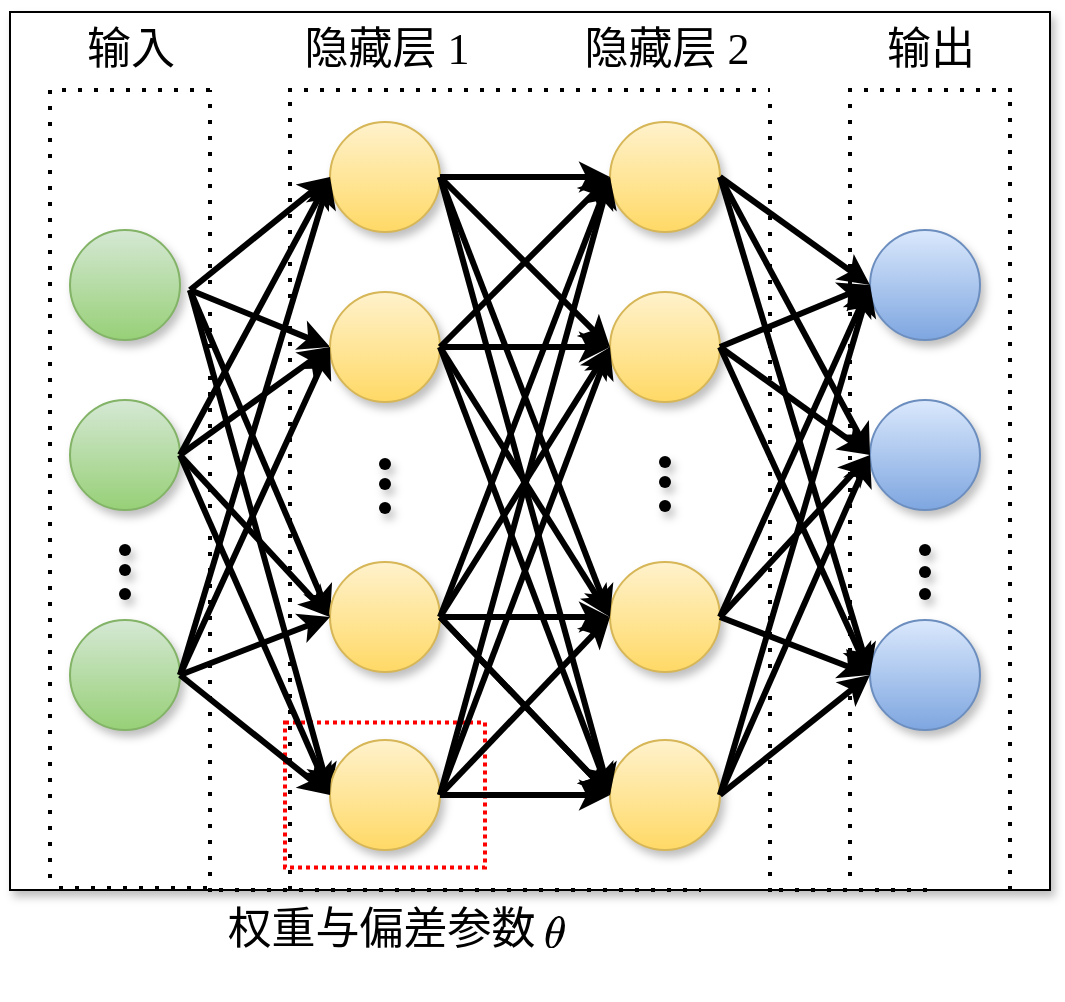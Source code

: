 <mxfile version="24.0.0" type="github">
  <diagram name="第 1 页" id="GS8Echypi8_ovN5q6XIa">
    <mxGraphModel dx="-871" dy="581" grid="1" gridSize="10" guides="1" tooltips="1" connect="1" arrows="1" fold="1" page="1" pageScale="1" pageWidth="827" pageHeight="1169" math="1" shadow="0">
      <root>
        <mxCell id="0" />
        <mxCell id="1" parent="0" />
        <mxCell id="ERxNpiTBxCIuO1M9zN6t-14" value="" style="group" vertex="1" connectable="0" parent="1">
          <mxGeometry x="1910" y="185" width="520" height="500" as="geometry" />
        </mxCell>
        <mxCell id="ERxNpiTBxCIuO1M9zN6t-15" value="" style="rounded=0;whiteSpace=wrap;html=1;shadow=1;glass=0;sketch=0;strokeWidth=1;fontFamily=Times New Roman;fontSize=16;fontColor=#000000;movable=1;resizable=1;rotatable=1;deletable=1;editable=1;connectable=1;container=0;" vertex="1" parent="ERxNpiTBxCIuO1M9zN6t-14">
          <mxGeometry y="6" width="520" height="439" as="geometry" />
        </mxCell>
        <mxCell id="ERxNpiTBxCIuO1M9zN6t-100" value="" style="rounded=0;whiteSpace=wrap;html=1;strokeColor=#FF0000;dashed=1;dashPattern=1 1;strokeWidth=2;" vertex="1" parent="ERxNpiTBxCIuO1M9zN6t-14">
          <mxGeometry x="137.5" y="361.25" width="100" height="72.5" as="geometry" />
        </mxCell>
        <mxCell id="ERxNpiTBxCIuO1M9zN6t-16" value="" style="endArrow=classic;html=1;rounded=0;strokeWidth=3;fontFamily=Times New Roman;fontSize=27;fontColor=#000000;entryX=0;entryY=0.5;entryDx=0;entryDy=0;movable=1;resizable=1;rotatable=1;deletable=1;editable=1;connectable=1;" edge="1" parent="ERxNpiTBxCIuO1M9zN6t-14" target="ERxNpiTBxCIuO1M9zN6t-38">
          <mxGeometry width="50" height="50" relative="1" as="geometry">
            <mxPoint x="90" y="145" as="sourcePoint" />
            <mxPoint x="173.636" y="112.166" as="targetPoint" />
          </mxGeometry>
        </mxCell>
        <mxCell id="ERxNpiTBxCIuO1M9zN6t-17" value="" style="endArrow=classic;html=1;rounded=0;strokeWidth=3;fontFamily=Times New Roman;fontSize=27;fontColor=#000000;entryX=0;entryY=0.5;entryDx=0;entryDy=0;movable=1;resizable=1;rotatable=1;deletable=1;editable=1;connectable=1;" edge="1" parent="ERxNpiTBxCIuO1M9zN6t-14" target="ERxNpiTBxCIuO1M9zN6t-36">
          <mxGeometry width="50" height="50" relative="1" as="geometry">
            <mxPoint x="90" y="145" as="sourcePoint" />
            <mxPoint x="173.636" y="112.166" as="targetPoint" />
          </mxGeometry>
        </mxCell>
        <mxCell id="ERxNpiTBxCIuO1M9zN6t-18" value="" style="endArrow=classic;html=1;rounded=0;strokeWidth=3;fontFamily=Times New Roman;fontSize=27;fontColor=#000000;entryX=0;entryY=0.5;entryDx=0;entryDy=0;movable=1;resizable=1;rotatable=1;deletable=1;editable=1;connectable=1;" edge="1" parent="ERxNpiTBxCIuO1M9zN6t-14" target="ERxNpiTBxCIuO1M9zN6t-37">
          <mxGeometry width="50" height="50" relative="1" as="geometry">
            <mxPoint x="90" y="145" as="sourcePoint" />
            <mxPoint x="170" y="98.5" as="targetPoint" />
          </mxGeometry>
        </mxCell>
        <mxCell id="ERxNpiTBxCIuO1M9zN6t-19" value="" style="endArrow=none;dashed=1;html=1;dashPattern=1 3;strokeWidth=2;rounded=0;fontFamily=Times New Roman;fontSize=27;fontColor=#000000;movable=1;resizable=1;rotatable=1;deletable=1;editable=1;connectable=1;" edge="1" parent="ERxNpiTBxCIuO1M9zN6t-14">
          <mxGeometry width="50" height="50" relative="1" as="geometry">
            <mxPoint x="20" y="439" as="sourcePoint" />
            <mxPoint x="20" y="39" as="targetPoint" />
          </mxGeometry>
        </mxCell>
        <mxCell id="ERxNpiTBxCIuO1M9zN6t-20" value="" style="endArrow=none;dashed=1;html=1;dashPattern=1 3;strokeWidth=2;rounded=0;fontFamily=Times New Roman;fontSize=27;fontColor=#000000;movable=1;resizable=1;rotatable=1;deletable=1;editable=1;connectable=1;" edge="1" parent="ERxNpiTBxCIuO1M9zN6t-14">
          <mxGeometry width="50" height="50" relative="1" as="geometry">
            <mxPoint x="24.5" y="444" as="sourcePoint" />
            <mxPoint x="104.5" y="444" as="targetPoint" />
          </mxGeometry>
        </mxCell>
        <mxCell id="ERxNpiTBxCIuO1M9zN6t-21" value="" style="endArrow=none;dashed=1;html=1;dashPattern=1 3;strokeWidth=2;rounded=0;fontFamily=Times New Roman;fontSize=27;fontColor=#000000;movable=1;resizable=1;rotatable=1;deletable=1;editable=1;connectable=1;" edge="1" parent="ERxNpiTBxCIuO1M9zN6t-14">
          <mxGeometry width="50" height="50" relative="1" as="geometry">
            <mxPoint x="100" y="446" as="sourcePoint" />
            <mxPoint x="100" y="45" as="targetPoint" />
          </mxGeometry>
        </mxCell>
        <mxCell id="ERxNpiTBxCIuO1M9zN6t-22" value="" style="endArrow=none;dashed=1;html=1;dashPattern=1 3;strokeWidth=2;rounded=0;fontFamily=Times New Roman;fontSize=22;fontColor=#000000;movable=1;resizable=1;rotatable=1;deletable=1;editable=1;connectable=1;" edge="1" parent="ERxNpiTBxCIuO1M9zN6t-14">
          <mxGeometry width="50" height="50" relative="1" as="geometry">
            <mxPoint x="26" y="45" as="sourcePoint" />
            <mxPoint x="106" y="45" as="targetPoint" />
          </mxGeometry>
        </mxCell>
        <mxCell id="ERxNpiTBxCIuO1M9zN6t-23" value="&lt;font style=&quot;font-size: 22px;&quot;&gt;输入&lt;/font&gt;" style="text;html=1;align=center;verticalAlign=middle;resizable=1;points=[];autosize=1;strokeColor=none;fillColor=none;fontSize=20;fontFamily=Times New Roman;fontColor=#000000;shadow=1;glass=0;sketch=0;strokeWidth=1;movable=1;rotatable=1;deletable=1;editable=1;connectable=1;container=0;" vertex="1" parent="ERxNpiTBxCIuO1M9zN6t-14">
          <mxGeometry x="25" y="5" width="70" height="40" as="geometry" />
        </mxCell>
        <mxCell id="ERxNpiTBxCIuO1M9zN6t-24" value="" style="endArrow=none;dashed=1;html=1;dashPattern=1 3;strokeWidth=2;rounded=0;fontFamily=Times New Roman;fontSize=27;fontColor=#000000;movable=1;resizable=1;rotatable=1;deletable=1;editable=1;connectable=1;" edge="1" parent="ERxNpiTBxCIuO1M9zN6t-14">
          <mxGeometry width="50" height="50" relative="1" as="geometry">
            <mxPoint x="140" y="445" as="sourcePoint" />
            <mxPoint x="140" y="45" as="targetPoint" />
          </mxGeometry>
        </mxCell>
        <mxCell id="ERxNpiTBxCIuO1M9zN6t-25" value="" style="endArrow=none;dashed=1;html=1;dashPattern=1 3;strokeWidth=2;rounded=0;fontFamily=Times New Roman;fontSize=27;fontColor=#000000;movable=1;resizable=1;rotatable=1;deletable=1;editable=1;connectable=1;" edge="1" parent="ERxNpiTBxCIuO1M9zN6t-14">
          <mxGeometry width="50" height="50" relative="1" as="geometry">
            <mxPoint x="104.5" y="445" as="sourcePoint" />
            <mxPoint x="345.5" y="445" as="targetPoint" />
          </mxGeometry>
        </mxCell>
        <mxCell id="ERxNpiTBxCIuO1M9zN6t-26" value="" style="endArrow=none;dashed=1;html=1;dashPattern=1 3;strokeWidth=2;rounded=0;fontFamily=Times New Roman;fontSize=27;fontColor=#000000;movable=1;resizable=1;rotatable=1;deletable=1;editable=1;connectable=1;" edge="1" parent="ERxNpiTBxCIuO1M9zN6t-14">
          <mxGeometry width="50" height="50" relative="1" as="geometry">
            <mxPoint x="139" y="45" as="sourcePoint" />
            <mxPoint x="380" y="45" as="targetPoint" />
          </mxGeometry>
        </mxCell>
        <mxCell id="ERxNpiTBxCIuO1M9zN6t-27" value="&lt;font style=&quot;font-size: 22px;&quot;&gt;隐藏层 1&lt;/font&gt;" style="text;html=1;align=center;verticalAlign=middle;resizable=1;points=[];autosize=1;strokeColor=none;fillColor=none;fontSize=20;fontFamily=Times New Roman;fontColor=#000000;shadow=1;glass=0;sketch=0;strokeWidth=1;movable=1;rotatable=1;deletable=1;editable=1;connectable=1;container=0;" vertex="1" parent="ERxNpiTBxCIuO1M9zN6t-14">
          <mxGeometry x="132.5" y="5" width="110" height="40" as="geometry" />
        </mxCell>
        <mxCell id="ERxNpiTBxCIuO1M9zN6t-28" value="" style="endArrow=none;dashed=1;html=1;dashPattern=1 3;strokeWidth=2;rounded=0;fontFamily=Times New Roman;fontSize=27;fontColor=#000000;movable=1;resizable=1;rotatable=1;deletable=1;editable=1;connectable=1;" edge="1" parent="ERxNpiTBxCIuO1M9zN6t-14">
          <mxGeometry width="50" height="50" relative="1" as="geometry">
            <mxPoint x="500" y="445" as="sourcePoint" />
            <mxPoint x="500" y="45" as="targetPoint" />
          </mxGeometry>
        </mxCell>
        <mxCell id="ERxNpiTBxCIuO1M9zN6t-29" value="" style="endArrow=none;dashed=1;html=1;dashPattern=1 3;strokeWidth=2;rounded=0;fontFamily=Times New Roman;fontSize=27;fontColor=#000000;movable=1;resizable=1;rotatable=1;deletable=1;editable=1;connectable=1;" edge="1" parent="ERxNpiTBxCIuO1M9zN6t-14">
          <mxGeometry width="50" height="50" relative="1" as="geometry">
            <mxPoint x="384.5" y="445" as="sourcePoint" />
            <mxPoint x="464.5" y="445" as="targetPoint" />
          </mxGeometry>
        </mxCell>
        <mxCell id="ERxNpiTBxCIuO1M9zN6t-30" value="" style="endArrow=none;dashed=1;html=1;dashPattern=1 3;strokeWidth=2;rounded=0;fontFamily=Times New Roman;fontSize=27;fontColor=#000000;movable=1;resizable=1;rotatable=1;deletable=1;editable=1;connectable=1;" edge="1" parent="ERxNpiTBxCIuO1M9zN6t-14">
          <mxGeometry width="50" height="50" relative="1" as="geometry">
            <mxPoint x="427" y="45" as="sourcePoint" />
            <mxPoint x="507" y="45" as="targetPoint" />
          </mxGeometry>
        </mxCell>
        <mxCell id="ERxNpiTBxCIuO1M9zN6t-31" value="&lt;font style=&quot;font-size: 22px;&quot;&gt;输出&lt;/font&gt;" style="text;html=1;align=center;verticalAlign=middle;resizable=1;points=[];autosize=1;strokeColor=none;fillColor=none;fontSize=20;fontFamily=Times New Roman;fontColor=#000000;shadow=1;glass=0;sketch=0;strokeWidth=1;movable=1;rotatable=1;deletable=1;editable=1;connectable=1;container=0;" vertex="1" parent="ERxNpiTBxCIuO1M9zN6t-14">
          <mxGeometry x="425" y="5" width="70" height="40" as="geometry" />
        </mxCell>
        <mxCell id="ERxNpiTBxCIuO1M9zN6t-32" value="" style="ellipse;whiteSpace=wrap;html=1;aspect=fixed;shadow=1;glass=0;sketch=0;strokeWidth=1;fontFamily=Times New Roman;fontSize=27;fillColor=#d5e8d4;strokeColor=#82b366;gradientColor=#97d077;movable=1;resizable=1;rotatable=1;deletable=1;editable=1;connectable=1;container=0;" vertex="1" parent="ERxNpiTBxCIuO1M9zN6t-14">
          <mxGeometry x="30" y="115" width="55" height="55" as="geometry" />
        </mxCell>
        <mxCell id="ERxNpiTBxCIuO1M9zN6t-33" value="" style="ellipse;whiteSpace=wrap;html=1;aspect=fixed;shadow=1;glass=0;sketch=0;strokeWidth=1;fontFamily=Times New Roman;fontSize=27;fillColor=#d5e8d4;strokeColor=#82b366;gradientColor=#97d077;movable=1;resizable=1;rotatable=1;deletable=1;editable=1;connectable=1;container=0;" vertex="1" parent="ERxNpiTBxCIuO1M9zN6t-14">
          <mxGeometry x="30" y="200" width="55" height="55" as="geometry" />
        </mxCell>
        <mxCell id="ERxNpiTBxCIuO1M9zN6t-34" value="" style="ellipse;whiteSpace=wrap;html=1;aspect=fixed;shadow=1;glass=0;sketch=0;strokeWidth=1;fontFamily=Times New Roman;fontSize=27;fillColor=#d5e8d4;strokeColor=#82b366;gradientColor=#97d077;movable=1;resizable=1;rotatable=1;deletable=1;editable=1;connectable=1;container=0;" vertex="1" parent="ERxNpiTBxCIuO1M9zN6t-14">
          <mxGeometry x="30" y="310" width="55" height="55" as="geometry" />
        </mxCell>
        <mxCell id="ERxNpiTBxCIuO1M9zN6t-35" value="" style="ellipse;whiteSpace=wrap;html=1;aspect=fixed;shadow=1;glass=0;sketch=0;strokeWidth=1;fontFamily=Times New Roman;fontSize=27;fillColor=#fff2cc;strokeColor=#d6b656;gradientColor=#ffd966;movable=1;resizable=1;rotatable=1;deletable=1;editable=1;connectable=1;container=0;" vertex="1" parent="ERxNpiTBxCIuO1M9zN6t-14">
          <mxGeometry x="160" y="61" width="55" height="55" as="geometry" />
        </mxCell>
        <mxCell id="ERxNpiTBxCIuO1M9zN6t-36" value="" style="ellipse;whiteSpace=wrap;html=1;aspect=fixed;shadow=1;glass=0;sketch=0;strokeWidth=1;fontFamily=Times New Roman;fontSize=27;fillColor=#fff2cc;strokeColor=#d6b656;gradientColor=#ffd966;movable=1;resizable=1;rotatable=1;deletable=1;editable=1;connectable=1;container=0;" vertex="1" parent="ERxNpiTBxCIuO1M9zN6t-14">
          <mxGeometry x="160" y="146" width="55" height="55" as="geometry" />
        </mxCell>
        <mxCell id="ERxNpiTBxCIuO1M9zN6t-37" value="" style="ellipse;whiteSpace=wrap;html=1;aspect=fixed;shadow=1;glass=0;sketch=0;strokeWidth=1;fontFamily=Times New Roman;fontSize=27;fillColor=#fff2cc;strokeColor=#d6b656;gradientColor=#ffd966;movable=1;resizable=1;rotatable=1;deletable=1;editable=1;connectable=1;container=0;" vertex="1" parent="ERxNpiTBxCIuO1M9zN6t-14">
          <mxGeometry x="160" y="281" width="55" height="55" as="geometry" />
        </mxCell>
        <mxCell id="ERxNpiTBxCIuO1M9zN6t-38" value="" style="ellipse;whiteSpace=wrap;html=1;aspect=fixed;shadow=1;glass=0;sketch=0;strokeWidth=1;fontFamily=Times New Roman;fontSize=27;fillColor=#fff2cc;strokeColor=#d6b656;gradientColor=#ffd966;movable=1;resizable=1;rotatable=1;deletable=1;editable=1;connectable=1;container=0;" vertex="1" parent="ERxNpiTBxCIuO1M9zN6t-14">
          <mxGeometry x="160" y="370" width="55" height="55" as="geometry" />
        </mxCell>
        <mxCell id="ERxNpiTBxCIuO1M9zN6t-39" value="" style="ellipse;whiteSpace=wrap;html=1;aspect=fixed;shadow=1;glass=0;sketch=0;strokeWidth=1;fontFamily=Times New Roman;fontSize=27;fillColor=#fff2cc;strokeColor=#d6b656;gradientColor=#ffd966;movable=1;resizable=1;rotatable=1;deletable=1;editable=1;connectable=1;container=0;" vertex="1" parent="ERxNpiTBxCIuO1M9zN6t-14">
          <mxGeometry x="300" y="61" width="55" height="55" as="geometry" />
        </mxCell>
        <mxCell id="ERxNpiTBxCIuO1M9zN6t-40" value="" style="ellipse;whiteSpace=wrap;html=1;aspect=fixed;shadow=1;glass=0;sketch=0;strokeWidth=1;fontFamily=Times New Roman;fontSize=27;fillColor=#fff2cc;strokeColor=#d6b656;gradientColor=#ffd966;movable=1;resizable=1;rotatable=1;deletable=1;editable=1;connectable=1;container=0;" vertex="1" parent="ERxNpiTBxCIuO1M9zN6t-14">
          <mxGeometry x="300" y="146" width="55" height="55" as="geometry" />
        </mxCell>
        <mxCell id="ERxNpiTBxCIuO1M9zN6t-41" value="" style="ellipse;whiteSpace=wrap;html=1;aspect=fixed;shadow=1;glass=0;sketch=0;strokeWidth=1;fontFamily=Times New Roman;fontSize=27;fillColor=#fff2cc;strokeColor=#d6b656;gradientColor=#ffd966;movable=1;resizable=1;rotatable=1;deletable=1;editable=1;connectable=1;container=0;" vertex="1" parent="ERxNpiTBxCIuO1M9zN6t-14">
          <mxGeometry x="300" y="281" width="55" height="55" as="geometry" />
        </mxCell>
        <mxCell id="ERxNpiTBxCIuO1M9zN6t-42" value="" style="ellipse;whiteSpace=wrap;html=1;aspect=fixed;shadow=1;glass=0;sketch=0;strokeWidth=1;fontFamily=Times New Roman;fontSize=27;fillColor=#fff2cc;strokeColor=#d6b656;gradientColor=#ffd966;movable=1;resizable=1;rotatable=1;deletable=1;editable=1;connectable=1;container=0;" vertex="1" parent="ERxNpiTBxCIuO1M9zN6t-14">
          <mxGeometry x="300" y="370" width="55" height="55" as="geometry" />
        </mxCell>
        <mxCell id="ERxNpiTBxCIuO1M9zN6t-43" value="" style="ellipse;whiteSpace=wrap;html=1;aspect=fixed;shadow=1;glass=0;sketch=0;strokeWidth=1;fontFamily=Times New Roman;fontSize=27;fillColor=#dae8fc;strokeColor=#6c8ebf;gradientColor=#7ea6e0;movable=1;resizable=1;rotatable=1;deletable=1;editable=1;connectable=1;container=0;" vertex="1" parent="ERxNpiTBxCIuO1M9zN6t-14">
          <mxGeometry x="430" y="115" width="55" height="55" as="geometry" />
        </mxCell>
        <mxCell id="ERxNpiTBxCIuO1M9zN6t-44" value="" style="ellipse;whiteSpace=wrap;html=1;aspect=fixed;shadow=1;glass=0;sketch=0;strokeWidth=1;fontFamily=Times New Roman;fontSize=27;fillColor=#dae8fc;strokeColor=#6c8ebf;gradientColor=#7ea6e0;movable=1;resizable=1;rotatable=1;deletable=1;editable=1;connectable=1;container=0;" vertex="1" parent="ERxNpiTBxCIuO1M9zN6t-14">
          <mxGeometry x="430" y="200" width="55" height="55" as="geometry" />
        </mxCell>
        <mxCell id="ERxNpiTBxCIuO1M9zN6t-45" value="" style="ellipse;whiteSpace=wrap;html=1;aspect=fixed;shadow=1;glass=0;sketch=0;strokeWidth=1;fontFamily=Times New Roman;fontSize=27;fillColor=#dae8fc;strokeColor=#6c8ebf;gradientColor=#7ea6e0;movable=1;resizable=1;rotatable=1;deletable=1;editable=1;connectable=1;container=0;" vertex="1" parent="ERxNpiTBxCIuO1M9zN6t-14">
          <mxGeometry x="430" y="310" width="55" height="55" as="geometry" />
        </mxCell>
        <mxCell id="ERxNpiTBxCIuO1M9zN6t-46" value="" style="endArrow=classic;html=1;rounded=0;strokeWidth=3;fontFamily=Times New Roman;fontSize=27;fontColor=#000000;entryX=0;entryY=0.5;entryDx=0;entryDy=0;movable=1;resizable=1;rotatable=1;deletable=1;editable=1;connectable=1;" edge="1" parent="ERxNpiTBxCIuO1M9zN6t-14" target="ERxNpiTBxCIuO1M9zN6t-35">
          <mxGeometry width="50" height="50" relative="1" as="geometry">
            <mxPoint x="90" y="145" as="sourcePoint" />
            <mxPoint x="140" y="85" as="targetPoint" />
          </mxGeometry>
        </mxCell>
        <mxCell id="ERxNpiTBxCIuO1M9zN6t-47" value="" style="shape=waypoint;sketch=0;fillStyle=solid;size=6;pointerEvents=1;points=[];fillColor=none;resizable=1;rotatable=1;perimeter=centerPerimeter;snapToPoint=1;shadow=1;glass=0;strokeWidth=1;fontFamily=Times New Roman;fontSize=27;fontColor=#000000;movable=1;deletable=1;editable=1;connectable=1;container=0;" vertex="1" parent="ERxNpiTBxCIuO1M9zN6t-14">
          <mxGeometry x="37.5" y="255" width="40" height="40" as="geometry" />
        </mxCell>
        <mxCell id="ERxNpiTBxCIuO1M9zN6t-48" value="" style="shape=waypoint;sketch=0;fillStyle=solid;size=6;pointerEvents=1;points=[];fillColor=none;resizable=1;rotatable=1;perimeter=centerPerimeter;snapToPoint=1;shadow=1;glass=0;strokeWidth=1;fontFamily=Times New Roman;fontSize=27;fontColor=#000000;movable=1;deletable=1;editable=1;connectable=1;container=0;" vertex="1" parent="ERxNpiTBxCIuO1M9zN6t-14">
          <mxGeometry x="37.5" y="265" width="40" height="40" as="geometry" />
        </mxCell>
        <mxCell id="ERxNpiTBxCIuO1M9zN6t-49" value="" style="shape=waypoint;sketch=0;fillStyle=solid;size=6;pointerEvents=1;points=[];fillColor=none;resizable=1;rotatable=1;perimeter=centerPerimeter;snapToPoint=1;shadow=1;glass=0;strokeWidth=1;fontFamily=Times New Roman;fontSize=27;fontColor=#000000;movable=1;deletable=1;editable=1;connectable=1;container=0;" vertex="1" parent="ERxNpiTBxCIuO1M9zN6t-14">
          <mxGeometry x="37.5" y="277" width="40" height="40" as="geometry" />
        </mxCell>
        <mxCell id="ERxNpiTBxCIuO1M9zN6t-50" value="" style="shape=waypoint;sketch=0;fillStyle=solid;size=6;pointerEvents=1;points=[];fillColor=none;resizable=1;rotatable=1;perimeter=centerPerimeter;snapToPoint=1;shadow=1;glass=0;strokeWidth=1;fontFamily=Times New Roman;fontSize=27;fontColor=#000000;movable=1;deletable=1;editable=1;connectable=1;container=0;" vertex="1" parent="ERxNpiTBxCIuO1M9zN6t-14">
          <mxGeometry x="437.5" y="255" width="40" height="40" as="geometry" />
        </mxCell>
        <mxCell id="ERxNpiTBxCIuO1M9zN6t-51" value="" style="shape=waypoint;sketch=0;fillStyle=solid;size=6;pointerEvents=1;points=[];fillColor=none;resizable=1;rotatable=1;perimeter=centerPerimeter;snapToPoint=1;shadow=1;glass=0;strokeWidth=1;fontFamily=Times New Roman;fontSize=27;fontColor=#000000;movable=1;deletable=1;editable=1;connectable=1;container=0;" vertex="1" parent="ERxNpiTBxCIuO1M9zN6t-14">
          <mxGeometry x="437.5" y="266" width="40" height="40" as="geometry" />
        </mxCell>
        <mxCell id="ERxNpiTBxCIuO1M9zN6t-52" value="" style="shape=waypoint;sketch=0;fillStyle=solid;size=6;pointerEvents=1;points=[];fillColor=none;resizable=1;rotatable=1;perimeter=centerPerimeter;snapToPoint=1;shadow=1;glass=0;strokeWidth=1;fontFamily=Times New Roman;fontSize=27;fontColor=#000000;movable=1;deletable=1;editable=1;connectable=1;container=0;" vertex="1" parent="ERxNpiTBxCIuO1M9zN6t-14">
          <mxGeometry x="437.5" y="277" width="40" height="40" as="geometry" />
        </mxCell>
        <mxCell id="ERxNpiTBxCIuO1M9zN6t-53" value="" style="endArrow=classic;html=1;rounded=0;strokeWidth=3;fontFamily=Times New Roman;fontSize=27;fontColor=#000000;entryX=0;entryY=0.5;entryDx=0;entryDy=0;exitX=1;exitY=0.5;exitDx=0;exitDy=0;movable=1;resizable=1;rotatable=1;deletable=1;editable=1;connectable=1;" edge="1" parent="ERxNpiTBxCIuO1M9zN6t-14" source="ERxNpiTBxCIuO1M9zN6t-33" target="ERxNpiTBxCIuO1M9zN6t-35">
          <mxGeometry width="50" height="50" relative="1" as="geometry">
            <mxPoint x="100" y="155" as="sourcePoint" />
            <mxPoint x="170.0" y="98.5" as="targetPoint" />
          </mxGeometry>
        </mxCell>
        <mxCell id="ERxNpiTBxCIuO1M9zN6t-54" value="" style="endArrow=classic;html=1;rounded=0;strokeWidth=3;fontFamily=Times New Roman;fontSize=27;fontColor=#000000;entryX=0;entryY=0.5;entryDx=0;entryDy=0;exitX=1;exitY=0.5;exitDx=0;exitDy=0;movable=1;resizable=1;rotatable=1;deletable=1;editable=1;connectable=1;" edge="1" parent="ERxNpiTBxCIuO1M9zN6t-14" source="ERxNpiTBxCIuO1M9zN6t-33" target="ERxNpiTBxCIuO1M9zN6t-36">
          <mxGeometry width="50" height="50" relative="1" as="geometry">
            <mxPoint x="110" y="165" as="sourcePoint" />
            <mxPoint x="180.0" y="108.5" as="targetPoint" />
          </mxGeometry>
        </mxCell>
        <mxCell id="ERxNpiTBxCIuO1M9zN6t-55" value="" style="endArrow=classic;html=1;rounded=0;strokeWidth=3;fontFamily=Times New Roman;fontSize=27;fontColor=#000000;entryX=0;entryY=0.5;entryDx=0;entryDy=0;exitX=1;exitY=0.5;exitDx=0;exitDy=0;movable=1;resizable=1;rotatable=1;deletable=1;editable=1;connectable=1;" edge="1" parent="ERxNpiTBxCIuO1M9zN6t-14" source="ERxNpiTBxCIuO1M9zN6t-33" target="ERxNpiTBxCIuO1M9zN6t-37">
          <mxGeometry width="50" height="50" relative="1" as="geometry">
            <mxPoint x="95.0" y="237.5" as="sourcePoint" />
            <mxPoint x="170.0" y="183.5" as="targetPoint" />
          </mxGeometry>
        </mxCell>
        <mxCell id="ERxNpiTBxCIuO1M9zN6t-56" value="" style="endArrow=classic;html=1;rounded=0;strokeWidth=3;fontFamily=Times New Roman;fontSize=27;fontColor=#000000;entryX=0;entryY=0.5;entryDx=0;entryDy=0;exitX=1;exitY=0.5;exitDx=0;exitDy=0;movable=1;resizable=1;rotatable=1;deletable=1;editable=1;connectable=1;" edge="1" parent="ERxNpiTBxCIuO1M9zN6t-14" source="ERxNpiTBxCIuO1M9zN6t-33" target="ERxNpiTBxCIuO1M9zN6t-38">
          <mxGeometry width="50" height="50" relative="1" as="geometry">
            <mxPoint x="105.0" y="247.5" as="sourcePoint" />
            <mxPoint x="180.0" y="193.5" as="targetPoint" />
          </mxGeometry>
        </mxCell>
        <mxCell id="ERxNpiTBxCIuO1M9zN6t-57" value="" style="endArrow=classic;html=1;rounded=0;strokeWidth=3;fontFamily=Times New Roman;fontSize=27;fontColor=#000000;entryX=0;entryY=0.5;entryDx=0;entryDy=0;exitX=1;exitY=0.5;exitDx=0;exitDy=0;movable=1;resizable=1;rotatable=1;deletable=1;editable=1;connectable=1;" edge="1" parent="ERxNpiTBxCIuO1M9zN6t-14" source="ERxNpiTBxCIuO1M9zN6t-34" target="ERxNpiTBxCIuO1M9zN6t-35">
          <mxGeometry width="50" height="50" relative="1" as="geometry">
            <mxPoint x="115.0" y="257.5" as="sourcePoint" />
            <mxPoint x="190.0" y="203.5" as="targetPoint" />
          </mxGeometry>
        </mxCell>
        <mxCell id="ERxNpiTBxCIuO1M9zN6t-58" value="" style="endArrow=classic;html=1;rounded=0;strokeWidth=3;fontFamily=Times New Roman;fontSize=27;fontColor=#000000;entryX=0;entryY=0.5;entryDx=0;entryDy=0;exitX=1;exitY=0.5;exitDx=0;exitDy=0;movable=1;resizable=1;rotatable=1;deletable=1;editable=1;connectable=1;" edge="1" parent="ERxNpiTBxCIuO1M9zN6t-14" source="ERxNpiTBxCIuO1M9zN6t-34" target="ERxNpiTBxCIuO1M9zN6t-36">
          <mxGeometry width="50" height="50" relative="1" as="geometry">
            <mxPoint x="125.0" y="267.5" as="sourcePoint" />
            <mxPoint x="200.0" y="213.5" as="targetPoint" />
          </mxGeometry>
        </mxCell>
        <mxCell id="ERxNpiTBxCIuO1M9zN6t-59" value="" style="endArrow=classic;html=1;rounded=0;strokeWidth=3;fontFamily=Times New Roman;fontSize=27;fontColor=#000000;entryX=0;entryY=0.5;entryDx=0;entryDy=0;exitX=1;exitY=0.5;exitDx=0;exitDy=0;movable=1;resizable=1;rotatable=1;deletable=1;editable=1;connectable=1;" edge="1" parent="ERxNpiTBxCIuO1M9zN6t-14" source="ERxNpiTBxCIuO1M9zN6t-34" target="ERxNpiTBxCIuO1M9zN6t-37">
          <mxGeometry width="50" height="50" relative="1" as="geometry">
            <mxPoint x="135.0" y="277.5" as="sourcePoint" />
            <mxPoint x="210.0" y="223.5" as="targetPoint" />
          </mxGeometry>
        </mxCell>
        <mxCell id="ERxNpiTBxCIuO1M9zN6t-60" value="" style="endArrow=classic;html=1;rounded=0;strokeWidth=3;fontFamily=Times New Roman;fontSize=27;fontColor=#000000;entryX=0;entryY=0.5;entryDx=0;entryDy=0;exitX=1;exitY=0.5;exitDx=0;exitDy=0;movable=1;resizable=1;rotatable=1;deletable=1;editable=1;connectable=1;" edge="1" parent="ERxNpiTBxCIuO1M9zN6t-14" source="ERxNpiTBxCIuO1M9zN6t-34" target="ERxNpiTBxCIuO1M9zN6t-38">
          <mxGeometry width="50" height="50" relative="1" as="geometry">
            <mxPoint x="145.0" y="287.5" as="sourcePoint" />
            <mxPoint x="220.0" y="233.5" as="targetPoint" />
          </mxGeometry>
        </mxCell>
        <mxCell id="ERxNpiTBxCIuO1M9zN6t-61" value="" style="endArrow=classic;html=1;rounded=0;strokeWidth=3;fontFamily=Times New Roman;fontSize=27;fontColor=#000000;exitX=1;exitY=0.5;exitDx=0;exitDy=0;movable=1;resizable=1;rotatable=1;deletable=1;editable=1;connectable=1;" edge="1" parent="ERxNpiTBxCIuO1M9zN6t-14" source="ERxNpiTBxCIuO1M9zN6t-35" target="ERxNpiTBxCIuO1M9zN6t-39">
          <mxGeometry width="50" height="50" relative="1" as="geometry">
            <mxPoint x="155.0" y="297.5" as="sourcePoint" />
            <mxPoint x="230.0" y="243.5" as="targetPoint" />
          </mxGeometry>
        </mxCell>
        <mxCell id="ERxNpiTBxCIuO1M9zN6t-62" value="" style="endArrow=classic;html=1;rounded=0;strokeWidth=3;fontFamily=Times New Roman;fontSize=27;fontColor=#000000;exitX=1;exitY=0.5;exitDx=0;exitDy=0;entryX=0;entryY=0.5;entryDx=0;entryDy=0;movable=1;resizable=1;rotatable=1;deletable=1;editable=1;connectable=1;" edge="1" parent="ERxNpiTBxCIuO1M9zN6t-14" source="ERxNpiTBxCIuO1M9zN6t-35" target="ERxNpiTBxCIuO1M9zN6t-40">
          <mxGeometry width="50" height="50" relative="1" as="geometry">
            <mxPoint x="225.0" y="98.5" as="sourcePoint" />
            <mxPoint x="310.0" y="98.5" as="targetPoint" />
          </mxGeometry>
        </mxCell>
        <mxCell id="ERxNpiTBxCIuO1M9zN6t-63" value="" style="endArrow=classic;html=1;rounded=0;strokeWidth=3;fontFamily=Times New Roman;fontSize=27;fontColor=#000000;exitX=1;exitY=0.5;exitDx=0;exitDy=0;entryX=0;entryY=0.5;entryDx=0;entryDy=0;movable=1;resizable=1;rotatable=1;deletable=1;editable=1;connectable=1;" edge="1" parent="ERxNpiTBxCIuO1M9zN6t-14" source="ERxNpiTBxCIuO1M9zN6t-35" target="ERxNpiTBxCIuO1M9zN6t-41">
          <mxGeometry width="50" height="50" relative="1" as="geometry">
            <mxPoint x="235.0" y="108.5" as="sourcePoint" />
            <mxPoint x="320.0" y="108.5" as="targetPoint" />
          </mxGeometry>
        </mxCell>
        <mxCell id="ERxNpiTBxCIuO1M9zN6t-64" value="" style="endArrow=classic;html=1;rounded=0;strokeWidth=3;fontFamily=Times New Roman;fontSize=27;fontColor=#000000;exitX=1;exitY=0.5;exitDx=0;exitDy=0;entryX=0;entryY=0.5;entryDx=0;entryDy=0;movable=1;resizable=1;rotatable=1;deletable=1;editable=1;connectable=1;" edge="1" parent="ERxNpiTBxCIuO1M9zN6t-14" source="ERxNpiTBxCIuO1M9zN6t-35" target="ERxNpiTBxCIuO1M9zN6t-42">
          <mxGeometry width="50" height="50" relative="1" as="geometry">
            <mxPoint x="245.0" y="118.5" as="sourcePoint" />
            <mxPoint x="330.0" y="118.5" as="targetPoint" />
          </mxGeometry>
        </mxCell>
        <mxCell id="ERxNpiTBxCIuO1M9zN6t-65" value="" style="endArrow=classic;html=1;rounded=0;strokeWidth=3;fontFamily=Times New Roman;fontSize=27;fontColor=#000000;exitX=1;exitY=0.5;exitDx=0;exitDy=0;entryX=0;entryY=0.5;entryDx=0;entryDy=0;movable=1;resizable=1;rotatable=1;deletable=1;editable=1;connectable=1;" edge="1" parent="ERxNpiTBxCIuO1M9zN6t-14" source="ERxNpiTBxCIuO1M9zN6t-36" target="ERxNpiTBxCIuO1M9zN6t-39">
          <mxGeometry width="50" height="50" relative="1" as="geometry">
            <mxPoint x="255.0" y="128.5" as="sourcePoint" />
            <mxPoint x="340.0" y="128.5" as="targetPoint" />
          </mxGeometry>
        </mxCell>
        <mxCell id="ERxNpiTBxCIuO1M9zN6t-66" value="" style="endArrow=classic;html=1;rounded=0;strokeWidth=3;fontFamily=Times New Roman;fontSize=27;fontColor=#000000;exitX=1;exitY=0.5;exitDx=0;exitDy=0;entryX=0;entryY=0.5;entryDx=0;entryDy=0;movable=1;resizable=1;rotatable=1;deletable=1;editable=1;connectable=1;" edge="1" parent="ERxNpiTBxCIuO1M9zN6t-14" source="ERxNpiTBxCIuO1M9zN6t-36" target="ERxNpiTBxCIuO1M9zN6t-41">
          <mxGeometry width="50" height="50" relative="1" as="geometry">
            <mxPoint x="265.0" y="138.5" as="sourcePoint" />
            <mxPoint x="350.0" y="138.5" as="targetPoint" />
          </mxGeometry>
        </mxCell>
        <mxCell id="ERxNpiTBxCIuO1M9zN6t-67" value="" style="endArrow=classic;html=1;rounded=0;strokeWidth=3;fontFamily=Times New Roman;fontSize=27;fontColor=#000000;exitX=1;exitY=0.5;exitDx=0;exitDy=0;entryX=0;entryY=0.5;entryDx=0;entryDy=0;movable=1;resizable=1;rotatable=1;deletable=1;editable=1;connectable=1;" edge="1" parent="ERxNpiTBxCIuO1M9zN6t-14" source="ERxNpiTBxCIuO1M9zN6t-36" target="ERxNpiTBxCIuO1M9zN6t-42">
          <mxGeometry width="50" height="50" relative="1" as="geometry">
            <mxPoint x="275.0" y="148.5" as="sourcePoint" />
            <mxPoint x="360.0" y="148.5" as="targetPoint" />
          </mxGeometry>
        </mxCell>
        <mxCell id="ERxNpiTBxCIuO1M9zN6t-68" value="" style="endArrow=classic;html=1;rounded=0;strokeWidth=3;fontFamily=Times New Roman;fontSize=27;fontColor=#000000;exitX=1;exitY=0.5;exitDx=0;exitDy=0;entryX=0;entryY=0.5;entryDx=0;entryDy=0;movable=1;resizable=1;rotatable=1;deletable=1;editable=1;connectable=1;" edge="1" parent="ERxNpiTBxCIuO1M9zN6t-14" source="ERxNpiTBxCIuO1M9zN6t-36" target="ERxNpiTBxCIuO1M9zN6t-40">
          <mxGeometry width="50" height="50" relative="1" as="geometry">
            <mxPoint x="285.0" y="158.5" as="sourcePoint" />
            <mxPoint x="370.0" y="158.5" as="targetPoint" />
          </mxGeometry>
        </mxCell>
        <mxCell id="ERxNpiTBxCIuO1M9zN6t-69" value="" style="endArrow=classic;html=1;rounded=0;strokeWidth=3;fontFamily=Times New Roman;fontSize=27;fontColor=#000000;exitX=1;exitY=0.5;exitDx=0;exitDy=0;entryX=0;entryY=0.5;entryDx=0;entryDy=0;movable=1;resizable=1;rotatable=1;deletable=1;editable=1;connectable=1;" edge="1" parent="ERxNpiTBxCIuO1M9zN6t-14" source="ERxNpiTBxCIuO1M9zN6t-37" target="ERxNpiTBxCIuO1M9zN6t-39">
          <mxGeometry width="50" height="50" relative="1" as="geometry">
            <mxPoint x="225.0" y="183.5" as="sourcePoint" />
            <mxPoint x="310.0" y="407.5" as="targetPoint" />
          </mxGeometry>
        </mxCell>
        <mxCell id="ERxNpiTBxCIuO1M9zN6t-70" value="" style="endArrow=classic;html=1;rounded=0;strokeWidth=3;fontFamily=Times New Roman;fontSize=27;fontColor=#000000;exitX=1;exitY=0.5;exitDx=0;exitDy=0;entryX=0;entryY=0.5;entryDx=0;entryDy=0;movable=1;resizable=1;rotatable=1;deletable=1;editable=1;connectable=1;" edge="1" parent="ERxNpiTBxCIuO1M9zN6t-14" source="ERxNpiTBxCIuO1M9zN6t-37" target="ERxNpiTBxCIuO1M9zN6t-40">
          <mxGeometry width="50" height="50" relative="1" as="geometry">
            <mxPoint x="235.0" y="193.5" as="sourcePoint" />
            <mxPoint x="320.0" y="417.5" as="targetPoint" />
          </mxGeometry>
        </mxCell>
        <mxCell id="ERxNpiTBxCIuO1M9zN6t-71" value="" style="endArrow=classic;html=1;rounded=0;strokeWidth=3;fontFamily=Times New Roman;fontSize=27;fontColor=#000000;exitX=1;exitY=0.5;exitDx=0;exitDy=0;entryX=0;entryY=0.5;entryDx=0;entryDy=0;movable=1;resizable=1;rotatable=1;deletable=1;editable=1;connectable=1;" edge="1" parent="ERxNpiTBxCIuO1M9zN6t-14" source="ERxNpiTBxCIuO1M9zN6t-37" target="ERxNpiTBxCIuO1M9zN6t-41">
          <mxGeometry width="50" height="50" relative="1" as="geometry">
            <mxPoint x="225.0" y="318.5" as="sourcePoint" />
            <mxPoint x="310.0" y="183.5" as="targetPoint" />
          </mxGeometry>
        </mxCell>
        <mxCell id="ERxNpiTBxCIuO1M9zN6t-72" value="" style="endArrow=classic;html=1;rounded=0;strokeWidth=3;fontFamily=Times New Roman;fontSize=27;fontColor=#000000;entryX=0;entryY=0.5;entryDx=0;entryDy=0;exitX=1;exitY=0.5;exitDx=0;exitDy=0;movable=1;resizable=1;rotatable=1;deletable=1;editable=1;connectable=1;" edge="1" parent="ERxNpiTBxCIuO1M9zN6t-14" source="ERxNpiTBxCIuO1M9zN6t-37" target="ERxNpiTBxCIuO1M9zN6t-42">
          <mxGeometry width="50" height="50" relative="1" as="geometry">
            <mxPoint x="210" y="305" as="sourcePoint" />
            <mxPoint x="310.0" y="318.5" as="targetPoint" />
          </mxGeometry>
        </mxCell>
        <mxCell id="ERxNpiTBxCIuO1M9zN6t-73" value="" style="endArrow=classic;html=1;rounded=0;strokeWidth=3;fontFamily=Times New Roman;fontSize=27;fontColor=#000000;exitX=1;exitY=0.5;exitDx=0;exitDy=0;entryX=0;entryY=0.5;entryDx=0;entryDy=0;movable=1;resizable=1;rotatable=1;deletable=1;editable=1;connectable=1;" edge="1" parent="ERxNpiTBxCIuO1M9zN6t-14" source="ERxNpiTBxCIuO1M9zN6t-37" target="ERxNpiTBxCIuO1M9zN6t-42">
          <mxGeometry width="50" height="50" relative="1" as="geometry">
            <mxPoint x="220.0" y="337.02" as="sourcePoint" />
            <mxPoint x="305.0" y="337.02" as="targetPoint" />
          </mxGeometry>
        </mxCell>
        <mxCell id="ERxNpiTBxCIuO1M9zN6t-74" value="" style="endArrow=classic;html=1;rounded=0;strokeWidth=3;fontFamily=Times New Roman;fontSize=27;fontColor=#000000;exitX=1;exitY=0.5;exitDx=0;exitDy=0;entryX=0;entryY=0.5;entryDx=0;entryDy=0;movable=1;resizable=1;rotatable=1;deletable=1;editable=1;connectable=1;" edge="1" parent="ERxNpiTBxCIuO1M9zN6t-14" source="ERxNpiTBxCIuO1M9zN6t-38" target="ERxNpiTBxCIuO1M9zN6t-39">
          <mxGeometry width="50" height="50" relative="1" as="geometry">
            <mxPoint x="245.0" y="338.5" as="sourcePoint" />
            <mxPoint x="330.0" y="338.5" as="targetPoint" />
          </mxGeometry>
        </mxCell>
        <mxCell id="ERxNpiTBxCIuO1M9zN6t-75" value="" style="endArrow=classic;html=1;rounded=0;strokeWidth=3;fontFamily=Times New Roman;fontSize=27;fontColor=#000000;exitX=1;exitY=0.5;exitDx=0;exitDy=0;entryX=0;entryY=0.5;entryDx=0;entryDy=0;movable=1;resizable=1;rotatable=1;deletable=1;editable=1;connectable=1;" edge="1" parent="ERxNpiTBxCIuO1M9zN6t-14" source="ERxNpiTBxCIuO1M9zN6t-38" target="ERxNpiTBxCIuO1M9zN6t-40">
          <mxGeometry width="50" height="50" relative="1" as="geometry">
            <mxPoint x="255.0" y="348.5" as="sourcePoint" />
            <mxPoint x="340.0" y="348.5" as="targetPoint" />
          </mxGeometry>
        </mxCell>
        <mxCell id="ERxNpiTBxCIuO1M9zN6t-76" value="" style="endArrow=classic;html=1;rounded=0;strokeWidth=3;fontFamily=Times New Roman;fontSize=27;fontColor=#000000;exitX=1;exitY=0.5;exitDx=0;exitDy=0;entryX=0;entryY=0.5;entryDx=0;entryDy=0;movable=1;resizable=1;rotatable=1;deletable=1;editable=1;connectable=1;" edge="1" parent="ERxNpiTBxCIuO1M9zN6t-14" source="ERxNpiTBxCIuO1M9zN6t-38" target="ERxNpiTBxCIuO1M9zN6t-41">
          <mxGeometry width="50" height="50" relative="1" as="geometry">
            <mxPoint x="265.0" y="358.5" as="sourcePoint" />
            <mxPoint x="350.0" y="358.5" as="targetPoint" />
          </mxGeometry>
        </mxCell>
        <mxCell id="ERxNpiTBxCIuO1M9zN6t-77" value="" style="endArrow=classic;html=1;rounded=0;strokeWidth=3;fontFamily=Times New Roman;fontSize=27;fontColor=#000000;exitX=1;exitY=0.5;exitDx=0;exitDy=0;entryX=0;entryY=0.5;entryDx=0;entryDy=0;movable=1;resizable=1;rotatable=1;deletable=1;editable=1;connectable=1;" edge="1" parent="ERxNpiTBxCIuO1M9zN6t-14" source="ERxNpiTBxCIuO1M9zN6t-38" target="ERxNpiTBxCIuO1M9zN6t-42">
          <mxGeometry width="50" height="50" relative="1" as="geometry">
            <mxPoint x="275.0" y="368.5" as="sourcePoint" />
            <mxPoint x="360.0" y="368.5" as="targetPoint" />
          </mxGeometry>
        </mxCell>
        <mxCell id="ERxNpiTBxCIuO1M9zN6t-78" value="" style="endArrow=classic;html=1;rounded=0;strokeWidth=3;fontFamily=Times New Roman;fontSize=27;fontColor=#000000;exitX=1;exitY=0.5;exitDx=0;exitDy=0;entryX=0;entryY=0.5;entryDx=0;entryDy=0;movable=1;resizable=1;rotatable=1;deletable=1;editable=1;connectable=1;" edge="1" parent="ERxNpiTBxCIuO1M9zN6t-14" source="ERxNpiTBxCIuO1M9zN6t-39" target="ERxNpiTBxCIuO1M9zN6t-43">
          <mxGeometry width="50" height="50" relative="1" as="geometry">
            <mxPoint x="285.0" y="378.5" as="sourcePoint" />
            <mxPoint x="370.0" y="378.5" as="targetPoint" />
          </mxGeometry>
        </mxCell>
        <mxCell id="ERxNpiTBxCIuO1M9zN6t-79" value="" style="endArrow=classic;html=1;rounded=0;strokeWidth=3;fontFamily=Times New Roman;fontSize=27;fontColor=#000000;exitX=1;exitY=0.5;exitDx=0;exitDy=0;entryX=0;entryY=0.5;entryDx=0;entryDy=0;movable=1;resizable=1;rotatable=1;deletable=1;editable=1;connectable=1;" edge="1" parent="ERxNpiTBxCIuO1M9zN6t-14" source="ERxNpiTBxCIuO1M9zN6t-39" target="ERxNpiTBxCIuO1M9zN6t-44">
          <mxGeometry width="50" height="50" relative="1" as="geometry">
            <mxPoint x="365.0" y="98.5" as="sourcePoint" />
            <mxPoint x="440.0" y="152.5" as="targetPoint" />
          </mxGeometry>
        </mxCell>
        <mxCell id="ERxNpiTBxCIuO1M9zN6t-80" value="" style="endArrow=classic;html=1;rounded=0;strokeWidth=3;fontFamily=Times New Roman;fontSize=27;fontColor=#000000;exitX=1;exitY=0.5;exitDx=0;exitDy=0;entryX=0;entryY=0.5;entryDx=0;entryDy=0;movable=1;resizable=1;rotatable=1;deletable=1;editable=1;connectable=1;" edge="1" parent="ERxNpiTBxCIuO1M9zN6t-14" source="ERxNpiTBxCIuO1M9zN6t-39" target="ERxNpiTBxCIuO1M9zN6t-45">
          <mxGeometry width="50" height="50" relative="1" as="geometry">
            <mxPoint x="375.0" y="108.5" as="sourcePoint" />
            <mxPoint x="450.0" y="162.5" as="targetPoint" />
          </mxGeometry>
        </mxCell>
        <mxCell id="ERxNpiTBxCIuO1M9zN6t-81" value="" style="endArrow=classic;html=1;rounded=0;strokeWidth=3;fontFamily=Times New Roman;fontSize=27;fontColor=#000000;exitX=1;exitY=0.5;exitDx=0;exitDy=0;entryX=0;entryY=0.5;entryDx=0;entryDy=0;movable=1;resizable=1;rotatable=1;deletable=1;editable=1;connectable=1;" edge="1" parent="ERxNpiTBxCIuO1M9zN6t-14" source="ERxNpiTBxCIuO1M9zN6t-40" target="ERxNpiTBxCIuO1M9zN6t-43">
          <mxGeometry width="50" height="50" relative="1" as="geometry">
            <mxPoint x="385.0" y="118.5" as="sourcePoint" />
            <mxPoint x="460.0" y="172.5" as="targetPoint" />
          </mxGeometry>
        </mxCell>
        <mxCell id="ERxNpiTBxCIuO1M9zN6t-82" value="" style="endArrow=classic;html=1;rounded=0;strokeWidth=3;fontFamily=Times New Roman;fontSize=27;fontColor=#000000;exitX=1;exitY=0.5;exitDx=0;exitDy=0;entryX=0;entryY=0.5;entryDx=0;entryDy=0;movable=1;resizable=1;rotatable=1;deletable=1;editable=1;connectable=1;" edge="1" parent="ERxNpiTBxCIuO1M9zN6t-14" source="ERxNpiTBxCIuO1M9zN6t-40" target="ERxNpiTBxCIuO1M9zN6t-44">
          <mxGeometry width="50" height="50" relative="1" as="geometry">
            <mxPoint x="395.0" y="128.5" as="sourcePoint" />
            <mxPoint x="470.0" y="182.5" as="targetPoint" />
          </mxGeometry>
        </mxCell>
        <mxCell id="ERxNpiTBxCIuO1M9zN6t-83" value="" style="endArrow=classic;html=1;rounded=0;strokeWidth=3;fontFamily=Times New Roman;fontSize=27;fontColor=#000000;exitX=1;exitY=0.5;exitDx=0;exitDy=0;entryX=0;entryY=0.5;entryDx=0;entryDy=0;movable=1;resizable=1;rotatable=1;deletable=1;editable=1;connectable=1;" edge="1" parent="ERxNpiTBxCIuO1M9zN6t-14" source="ERxNpiTBxCIuO1M9zN6t-40" target="ERxNpiTBxCIuO1M9zN6t-45">
          <mxGeometry width="50" height="50" relative="1" as="geometry">
            <mxPoint x="405.0" y="138.5" as="sourcePoint" />
            <mxPoint x="480.0" y="192.5" as="targetPoint" />
          </mxGeometry>
        </mxCell>
        <mxCell id="ERxNpiTBxCIuO1M9zN6t-84" value="" style="endArrow=classic;html=1;rounded=0;strokeWidth=3;fontFamily=Times New Roman;fontSize=27;fontColor=#000000;exitX=1;exitY=0.5;exitDx=0;exitDy=0;entryX=0;entryY=0.5;entryDx=0;entryDy=0;movable=1;resizable=1;rotatable=1;deletable=1;editable=1;connectable=1;" edge="1" parent="ERxNpiTBxCIuO1M9zN6t-14" source="ERxNpiTBxCIuO1M9zN6t-41" target="ERxNpiTBxCIuO1M9zN6t-43">
          <mxGeometry width="50" height="50" relative="1" as="geometry">
            <mxPoint x="415.0" y="148.5" as="sourcePoint" />
            <mxPoint x="490.0" y="202.5" as="targetPoint" />
          </mxGeometry>
        </mxCell>
        <mxCell id="ERxNpiTBxCIuO1M9zN6t-85" value="" style="endArrow=classic;html=1;rounded=0;strokeWidth=3;fontFamily=Times New Roman;fontSize=27;fontColor=#000000;exitX=1;exitY=0.5;exitDx=0;exitDy=0;entryX=0;entryY=0.5;entryDx=0;entryDy=0;movable=1;resizable=1;rotatable=1;deletable=1;editable=1;connectable=1;" edge="1" parent="ERxNpiTBxCIuO1M9zN6t-14" source="ERxNpiTBxCIuO1M9zN6t-41" target="ERxNpiTBxCIuO1M9zN6t-44">
          <mxGeometry width="50" height="50" relative="1" as="geometry">
            <mxPoint x="365.0" y="318.5" as="sourcePoint" />
            <mxPoint x="440.0" y="152.5" as="targetPoint" />
          </mxGeometry>
        </mxCell>
        <mxCell id="ERxNpiTBxCIuO1M9zN6t-86" value="" style="endArrow=classic;html=1;rounded=0;strokeWidth=3;fontFamily=Times New Roman;fontSize=27;fontColor=#000000;exitX=1;exitY=0.5;exitDx=0;exitDy=0;entryX=0;entryY=0.5;entryDx=0;entryDy=0;movable=1;resizable=1;rotatable=1;deletable=1;editable=1;connectable=1;" edge="1" parent="ERxNpiTBxCIuO1M9zN6t-14" source="ERxNpiTBxCIuO1M9zN6t-41" target="ERxNpiTBxCIuO1M9zN6t-45">
          <mxGeometry width="50" height="50" relative="1" as="geometry">
            <mxPoint x="375.0" y="328.5" as="sourcePoint" />
            <mxPoint x="450.0" y="162.5" as="targetPoint" />
          </mxGeometry>
        </mxCell>
        <mxCell id="ERxNpiTBxCIuO1M9zN6t-87" value="" style="endArrow=classic;html=1;rounded=0;strokeWidth=3;fontFamily=Times New Roman;fontSize=27;fontColor=#000000;exitX=1;exitY=0.5;exitDx=0;exitDy=0;entryX=0;entryY=0.5;entryDx=0;entryDy=0;movable=1;resizable=1;rotatable=1;deletable=1;editable=1;connectable=1;" edge="1" parent="ERxNpiTBxCIuO1M9zN6t-14" source="ERxNpiTBxCIuO1M9zN6t-42" target="ERxNpiTBxCIuO1M9zN6t-43">
          <mxGeometry width="50" height="50" relative="1" as="geometry">
            <mxPoint x="365.0" y="318.5" as="sourcePoint" />
            <mxPoint x="440.0" y="347.5" as="targetPoint" />
          </mxGeometry>
        </mxCell>
        <mxCell id="ERxNpiTBxCIuO1M9zN6t-88" value="" style="endArrow=classic;html=1;rounded=0;strokeWidth=3;fontFamily=Times New Roman;fontSize=27;fontColor=#000000;exitX=1;exitY=0.5;exitDx=0;exitDy=0;entryX=0;entryY=0.5;entryDx=0;entryDy=0;movable=1;resizable=1;rotatable=1;deletable=1;editable=1;connectable=1;" edge="1" parent="ERxNpiTBxCIuO1M9zN6t-14" source="ERxNpiTBxCIuO1M9zN6t-42" target="ERxNpiTBxCIuO1M9zN6t-44">
          <mxGeometry width="50" height="50" relative="1" as="geometry">
            <mxPoint x="365.0" y="407.5" as="sourcePoint" />
            <mxPoint x="440.0" y="152.5" as="targetPoint" />
          </mxGeometry>
        </mxCell>
        <mxCell id="ERxNpiTBxCIuO1M9zN6t-89" value="" style="endArrow=classic;html=1;rounded=0;strokeWidth=3;fontFamily=Times New Roman;fontSize=27;fontColor=#000000;exitX=1;exitY=0.5;exitDx=0;exitDy=0;entryX=0;entryY=0.5;entryDx=0;entryDy=0;movable=1;resizable=1;rotatable=1;deletable=1;editable=1;connectable=1;" edge="1" parent="ERxNpiTBxCIuO1M9zN6t-14" source="ERxNpiTBxCIuO1M9zN6t-42" target="ERxNpiTBxCIuO1M9zN6t-45">
          <mxGeometry width="50" height="50" relative="1" as="geometry">
            <mxPoint x="365.0" y="407.5" as="sourcePoint" />
            <mxPoint x="440.0" y="237.5" as="targetPoint" />
          </mxGeometry>
        </mxCell>
        <mxCell id="ERxNpiTBxCIuO1M9zN6t-90" value="" style="endArrow=none;dashed=1;html=1;dashPattern=1 3;strokeWidth=2;rounded=0;fontFamily=Times New Roman;fontSize=27;fontColor=#000000;movable=1;resizable=1;rotatable=1;deletable=1;editable=1;connectable=1;" edge="1" parent="ERxNpiTBxCIuO1M9zN6t-14">
          <mxGeometry width="50" height="50" relative="1" as="geometry">
            <mxPoint x="380" y="446" as="sourcePoint" />
            <mxPoint x="380" y="46" as="targetPoint" />
          </mxGeometry>
        </mxCell>
        <mxCell id="ERxNpiTBxCIuO1M9zN6t-91" value="" style="endArrow=none;dashed=1;html=1;dashPattern=1 3;strokeWidth=2;rounded=0;fontFamily=Times New Roman;fontSize=27;fontColor=#000000;movable=1;resizable=1;rotatable=1;deletable=1;editable=1;connectable=1;" edge="1" parent="ERxNpiTBxCIuO1M9zN6t-14">
          <mxGeometry width="50" height="50" relative="1" as="geometry">
            <mxPoint x="420" y="438" as="sourcePoint" />
            <mxPoint x="420" y="38" as="targetPoint" />
          </mxGeometry>
        </mxCell>
        <mxCell id="ERxNpiTBxCIuO1M9zN6t-92" value="" style="shape=waypoint;sketch=0;fillStyle=solid;size=6;pointerEvents=1;points=[];fillColor=none;resizable=1;rotatable=1;perimeter=centerPerimeter;snapToPoint=1;shadow=1;glass=0;strokeWidth=1;fontFamily=Times New Roman;fontSize=27;fontColor=#000000;movable=1;deletable=1;editable=1;connectable=1;container=0;" vertex="1" parent="ERxNpiTBxCIuO1M9zN6t-14">
          <mxGeometry x="167.5" y="212" width="40" height="40" as="geometry" />
        </mxCell>
        <mxCell id="ERxNpiTBxCIuO1M9zN6t-93" value="" style="shape=waypoint;sketch=0;fillStyle=solid;size=6;pointerEvents=1;points=[];fillColor=none;resizable=1;rotatable=1;perimeter=centerPerimeter;snapToPoint=1;shadow=1;glass=0;strokeWidth=1;fontFamily=Times New Roman;fontSize=27;fontColor=#000000;movable=1;deletable=1;editable=1;connectable=1;container=0;" vertex="1" parent="ERxNpiTBxCIuO1M9zN6t-14">
          <mxGeometry x="167.5" y="222" width="40" height="40" as="geometry" />
        </mxCell>
        <mxCell id="ERxNpiTBxCIuO1M9zN6t-94" value="" style="shape=waypoint;sketch=0;fillStyle=solid;size=6;pointerEvents=1;points=[];fillColor=none;resizable=1;rotatable=1;perimeter=centerPerimeter;snapToPoint=1;shadow=1;glass=0;strokeWidth=1;fontFamily=Times New Roman;fontSize=27;fontColor=#000000;movable=1;deletable=1;editable=1;connectable=1;container=0;" vertex="1" parent="ERxNpiTBxCIuO1M9zN6t-14">
          <mxGeometry x="167.5" y="234" width="40" height="40" as="geometry" />
        </mxCell>
        <mxCell id="ERxNpiTBxCIuO1M9zN6t-95" value="" style="shape=waypoint;sketch=0;fillStyle=solid;size=6;pointerEvents=1;points=[];fillColor=none;resizable=1;rotatable=1;perimeter=centerPerimeter;snapToPoint=1;shadow=1;glass=0;strokeWidth=1;fontFamily=Times New Roman;fontSize=27;fontColor=#000000;movable=1;deletable=1;editable=1;connectable=1;container=0;" vertex="1" parent="ERxNpiTBxCIuO1M9zN6t-14">
          <mxGeometry x="307.5" y="211" width="40" height="40" as="geometry" />
        </mxCell>
        <mxCell id="ERxNpiTBxCIuO1M9zN6t-96" value="" style="shape=waypoint;sketch=0;fillStyle=solid;size=6;pointerEvents=1;points=[];fillColor=none;resizable=1;rotatable=1;perimeter=centerPerimeter;snapToPoint=1;shadow=1;glass=0;strokeWidth=1;fontFamily=Times New Roman;fontSize=27;fontColor=#000000;movable=1;deletable=1;editable=1;connectable=1;container=0;" vertex="1" parent="ERxNpiTBxCIuO1M9zN6t-14">
          <mxGeometry x="307.5" y="221" width="40" height="40" as="geometry" />
        </mxCell>
        <mxCell id="ERxNpiTBxCIuO1M9zN6t-97" value="" style="shape=waypoint;sketch=0;fillStyle=solid;size=6;pointerEvents=1;points=[];fillColor=none;resizable=1;rotatable=1;perimeter=centerPerimeter;snapToPoint=1;shadow=1;glass=0;strokeWidth=1;fontFamily=Times New Roman;fontSize=27;fontColor=#000000;movable=1;deletable=1;editable=1;connectable=1;container=0;" vertex="1" parent="ERxNpiTBxCIuO1M9zN6t-14">
          <mxGeometry x="307.5" y="233" width="40" height="40" as="geometry" />
        </mxCell>
        <mxCell id="ERxNpiTBxCIuO1M9zN6t-98" value="&lt;font style=&quot;font-size: 22px;&quot;&gt;隐藏层 2&lt;/font&gt;" style="text;html=1;align=center;verticalAlign=middle;resizable=1;points=[];autosize=1;strokeColor=none;fillColor=none;fontSize=20;fontFamily=Times New Roman;fontColor=#000000;shadow=1;glass=0;sketch=0;strokeWidth=1;movable=1;rotatable=1;deletable=1;editable=1;connectable=1;container=0;" vertex="1" parent="ERxNpiTBxCIuO1M9zN6t-14">
          <mxGeometry x="272.5" y="5" width="110" height="40" as="geometry" />
        </mxCell>
        <mxCell id="ERxNpiTBxCIuO1M9zN6t-101" value="&lt;font style=&quot;font-size: 22px;&quot;&gt;权重与偏差参数&amp;nbsp;&lt;/font&gt;" style="text;html=1;align=center;verticalAlign=middle;resizable=1;points=[];autosize=1;strokeColor=none;fillColor=none;fontSize=20;fontFamily=Times New Roman;fontColor=#000000;shadow=1;glass=0;sketch=0;strokeWidth=1;movable=1;rotatable=1;deletable=1;editable=1;connectable=1;container=0;" vertex="1" parent="ERxNpiTBxCIuO1M9zN6t-14">
          <mxGeometry x="97.5" y="445" width="180" height="40" as="geometry" />
        </mxCell>
        <mxCell id="ERxNpiTBxCIuO1M9zN6t-102" value="&lt;svg style=&quot;vertical-align: -0.023ex; font-size: 19px;&quot; xmlns:xlink=&quot;http://www.w3.org/1999/xlink&quot; viewBox=&quot;0 -705 469 715&quot; role=&quot;img&quot; height=&quot;1.618ex&quot; width=&quot;1.061ex&quot; xmlns=&quot;http://www.w3.org/2000/svg&quot;&gt;&lt;defs&gt;&lt;path d=&quot;M35 200Q35 302 74 415T180 610T319 704Q320 704 327 704T339 705Q393 701 423 656Q462 596 462 495Q462 380 417 261T302 66T168 -10H161Q125 -10 99 10T60 63T41 130T35 200ZM383 566Q383 668 330 668Q294 668 260 623T204 521T170 421T157 371Q206 370 254 370L351 371Q352 372 359 404T375 484T383 566ZM113 132Q113 26 166 26Q181 26 198 36T239 74T287 161T335 307L340 324H145Q145 321 136 286T120 208T113 132Z&quot; id=&quot;MJX-1-TEX-I-1D703&quot;&gt;&lt;/path&gt;&lt;/defs&gt;&lt;g transform=&quot;scale(1,-1)&quot; stroke-width=&quot;0&quot; fill=&quot;currentColor&quot; stroke=&quot;currentColor&quot;&gt;&lt;g data-mml-node=&quot;math&quot;&gt;&lt;g data-mml-node=&quot;mi&quot;&gt;&lt;use xlink:href=&quot;#MJX-1-TEX-I-1D703&quot; data-c=&quot;1D703&quot;&gt;&lt;/use&gt;&lt;/g&gt;&lt;/g&gt;&lt;/g&gt;&lt;/svg&gt;" style="text;html=1;align=center;verticalAlign=middle;resizable=0;points=[];autosize=1;strokeColor=none;fillColor=none;" vertex="1" parent="ERxNpiTBxCIuO1M9zN6t-14">
          <mxGeometry x="257" y="452" width="30" height="30" as="geometry" />
        </mxCell>
      </root>
    </mxGraphModel>
  </diagram>
</mxfile>
